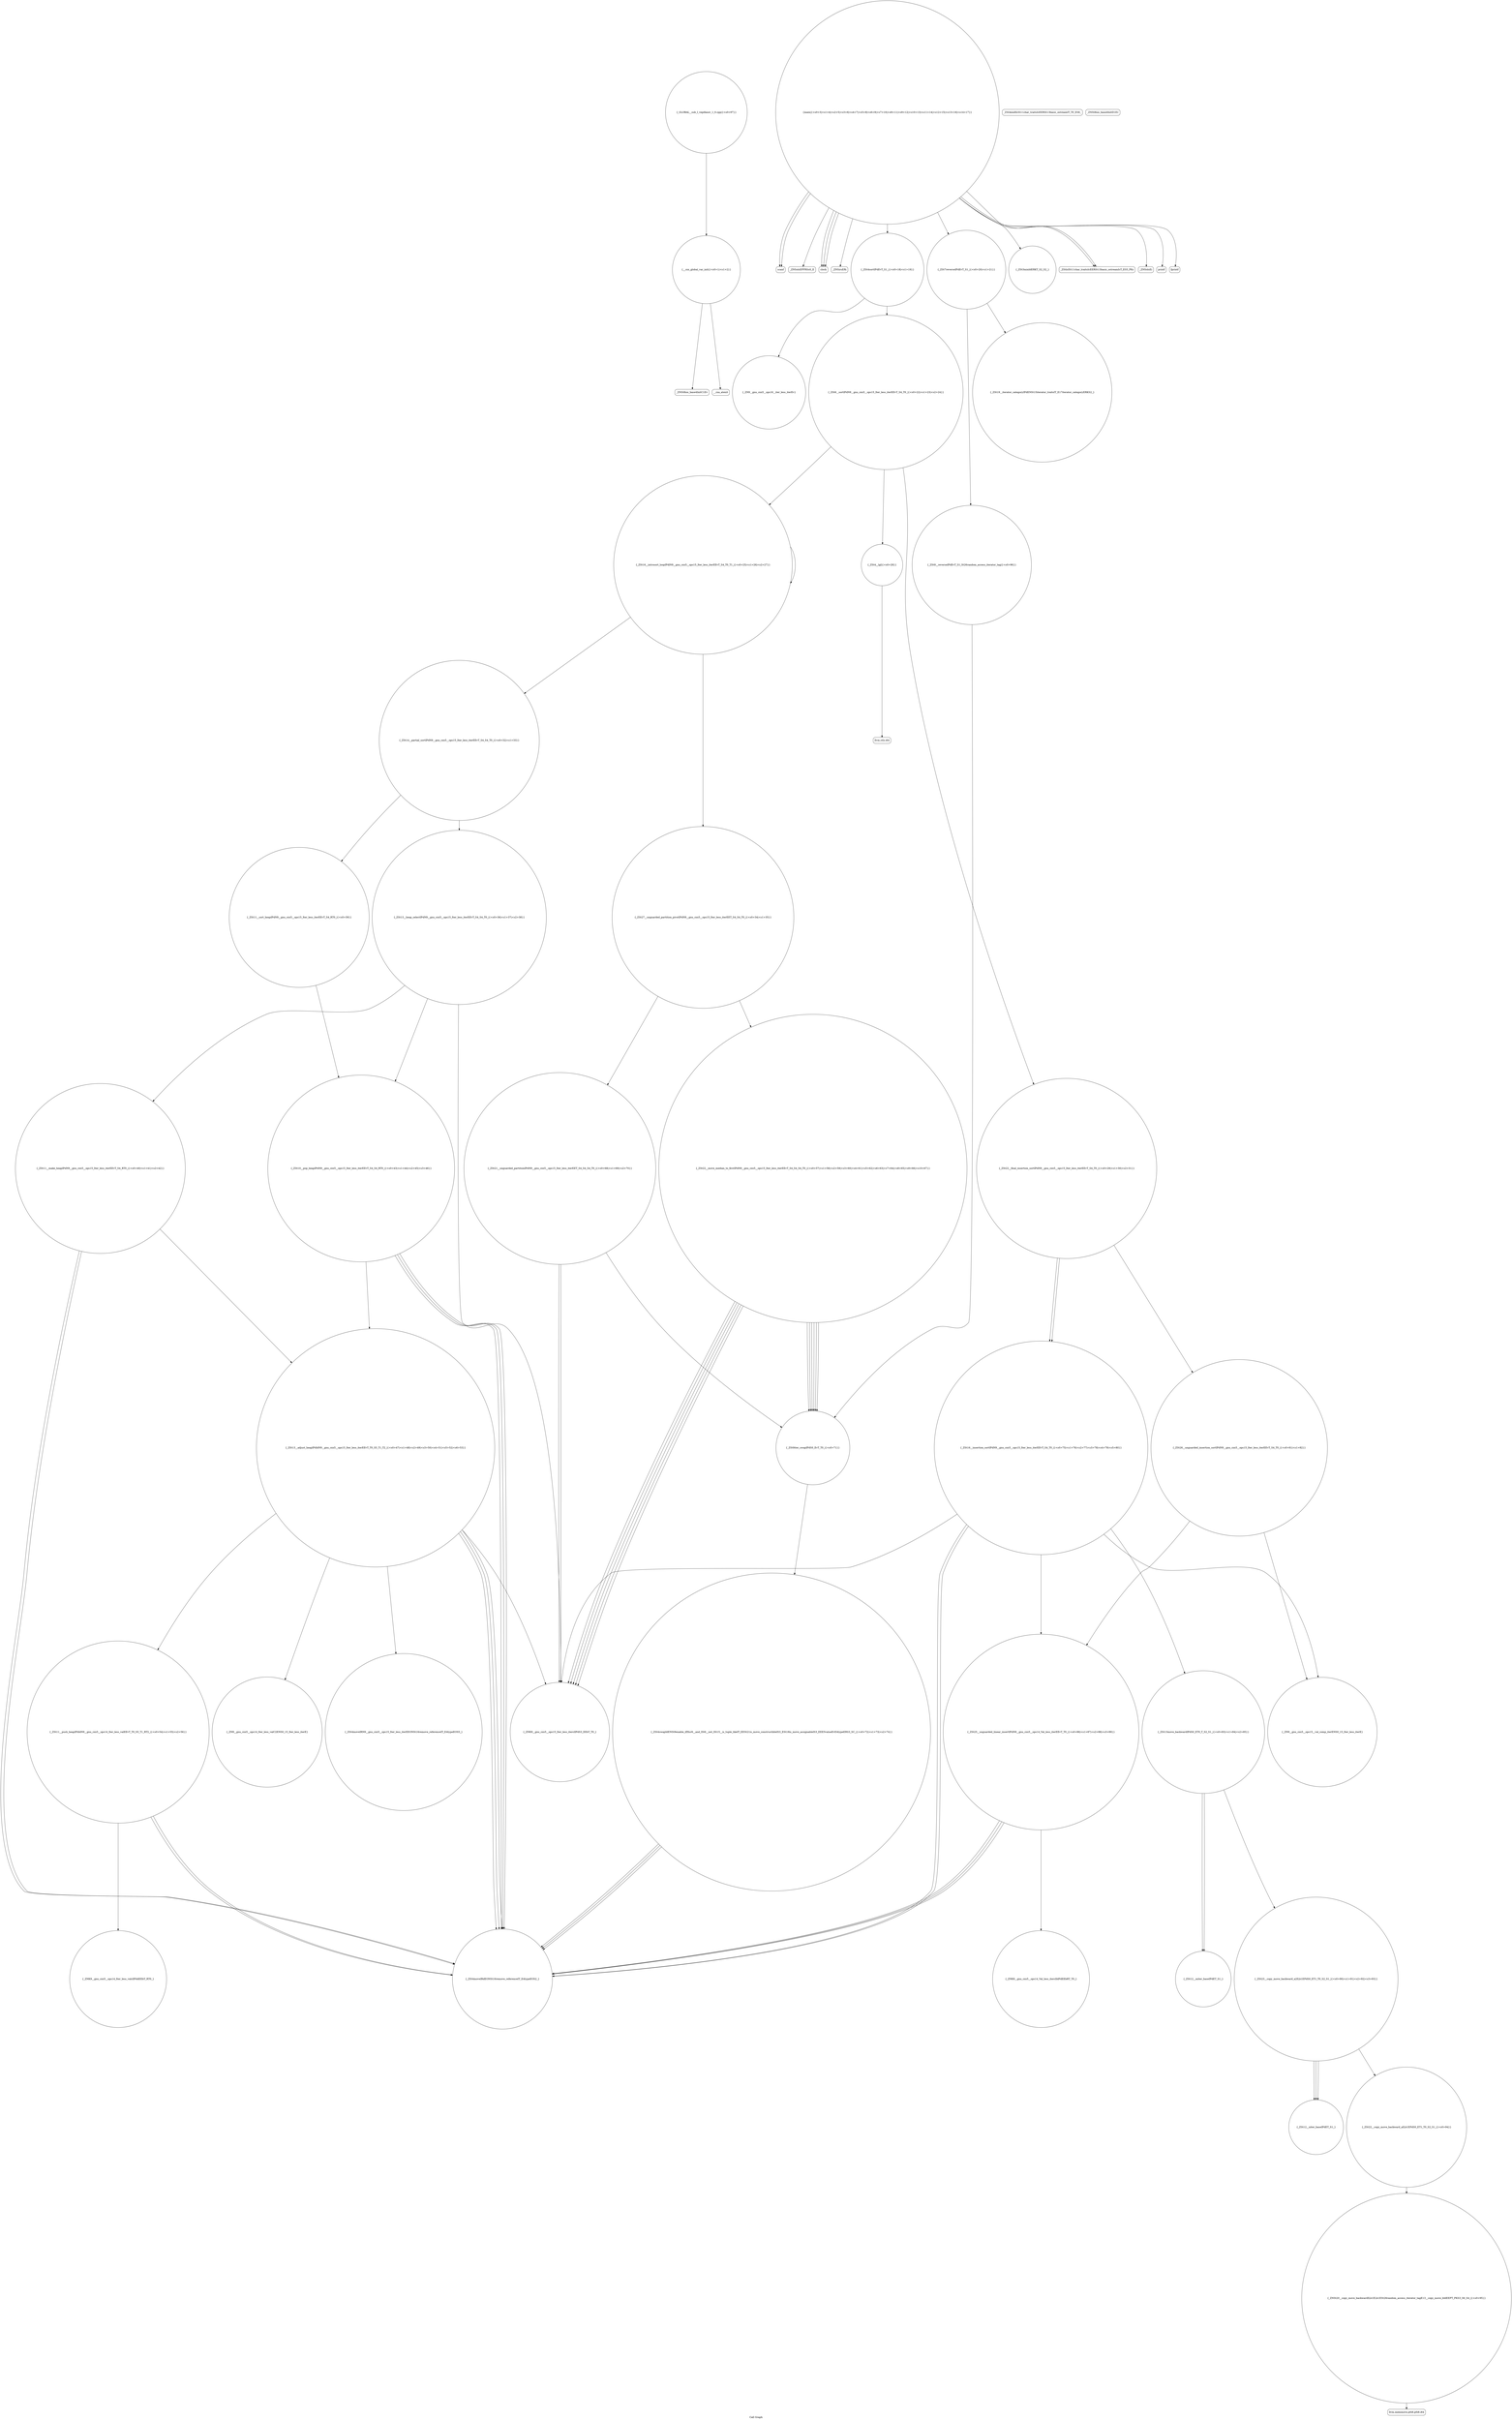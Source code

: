 digraph "Call Graph" {
	label="Call Graph";

	Node0x55f506293930 [shape=record,shape=circle,label="{__cxx_global_var_init|{<s0>1|<s1>2}}"];
	Node0x55f506293930:s0 -> Node0x55f5062939b0[color=black];
	Node0x55f506293930:s1 -> Node0x55f506293ab0[color=black];
	Node0x55f506294fb0 [shape=record,shape=circle,label="{_ZSt23__copy_move_backward_a2ILb1EPdS0_ET1_T0_S2_S1_|{<s0>90|<s1>91|<s2>92|<s3>93}}"];
	Node0x55f506294fb0:s0 -> Node0x55f506296150[color=black];
	Node0x55f506294fb0:s1 -> Node0x55f506296150[color=black];
	Node0x55f506294fb0:s2 -> Node0x55f506296150[color=black];
	Node0x55f506294fb0:s3 -> Node0x55f5062950b0[color=black];
	Node0x55f506293cb0 [shape=record,shape=Mrecord,label="{scanf}"];
	Node0x55f506296350 [shape=record,shape=circle,label="{_ZSt9__reverseIPdEvT_S1_St26random_access_iterator_tag|{<s0>96}}"];
	Node0x55f506296350:s0 -> Node0x55f506294bb0[color=black];
	Node0x55f506294030 [shape=record,shape=Mrecord,label="{_ZNSolsEPFRSoS_E}"];
	Node0x55f5062943b0 [shape=record,shape=circle,label="{_ZSt22__final_insertion_sortIPdN9__gnu_cxx5__ops15_Iter_less_iterEEvT_S4_T0_|{<s0>29|<s1>30|<s2>31}}"];
	Node0x55f5062943b0:s0 -> Node0x55f506294d30[color=black];
	Node0x55f5062943b0:s1 -> Node0x55f506294db0[color=black];
	Node0x55f5062943b0:s2 -> Node0x55f506294d30[color=black];
	Node0x55f506294730 [shape=record,shape=circle,label="{_ZSt10__pop_heapIPdN9__gnu_cxx5__ops15_Iter_less_iterEEvT_S4_S4_RT0_|{<s0>43|<s1>44|<s2>45|<s3>46}}"];
	Node0x55f506294730:s0 -> Node0x55f5062947b0[color=black];
	Node0x55f506294730:s1 -> Node0x55f5062947b0[color=black];
	Node0x55f506294730:s2 -> Node0x55f5062947b0[color=black];
	Node0x55f506294730:s3 -> Node0x55f506294830[color=black];
	Node0x55f506294ab0 [shape=record,shape=circle,label="{_ZSt22__move_median_to_firstIPdN9__gnu_cxx5__ops15_Iter_less_iterEEvT_S4_S4_S4_T0_|{<s0>57|<s1>58|<s2>59|<s3>60|<s4>61|<s5>62|<s6>63|<s7>64|<s8>65|<s9>66|<s10>67}}"];
	Node0x55f506294ab0:s0 -> Node0x55f5062946b0[color=black];
	Node0x55f506294ab0:s1 -> Node0x55f5062946b0[color=black];
	Node0x55f506294ab0:s2 -> Node0x55f506294bb0[color=black];
	Node0x55f506294ab0:s3 -> Node0x55f5062946b0[color=black];
	Node0x55f506294ab0:s4 -> Node0x55f506294bb0[color=black];
	Node0x55f506294ab0:s5 -> Node0x55f506294bb0[color=black];
	Node0x55f506294ab0:s6 -> Node0x55f5062946b0[color=black];
	Node0x55f506294ab0:s7 -> Node0x55f506294bb0[color=black];
	Node0x55f506294ab0:s8 -> Node0x55f5062946b0[color=black];
	Node0x55f506294ab0:s9 -> Node0x55f506294bb0[color=black];
	Node0x55f506294ab0:s10 -> Node0x55f506294bb0[color=black];
	Node0x55f506294e30 [shape=record,shape=circle,label="{_ZSt13move_backwardIPdS0_ET0_T_S2_S1_|{<s0>83|<s1>84|<s2>85}}"];
	Node0x55f506294e30:s0 -> Node0x55f506295030[color=black];
	Node0x55f506294e30:s1 -> Node0x55f506295030[color=black];
	Node0x55f506294e30:s2 -> Node0x55f506294fb0[color=black];
	Node0x55f506293b30 [shape=record,shape=circle,label="{main|{<s0>3|<s1>4|<s2>5|<s3>6|<s4>7|<s5>8|<s6>9|<s7>10|<s8>11|<s9>12|<s10>13|<s11>14|<s12>15|<s13>16|<s14>17}}"];
	Node0x55f506293b30:s0 -> Node0x55f506293bb0[color=black];
	Node0x55f506293b30:s1 -> Node0x55f506293bb0[color=black];
	Node0x55f506293b30:s2 -> Node0x55f506293c30[color=black];
	Node0x55f506293b30:s3 -> Node0x55f506293cb0[color=black];
	Node0x55f506293b30:s4 -> Node0x55f506293cb0[color=black];
	Node0x55f506293b30:s5 -> Node0x55f506293d30[color=black];
	Node0x55f506293b30:s6 -> Node0x55f506293db0[color=black];
	Node0x55f506293b30:s7 -> Node0x55f506293e30[color=black];
	Node0x55f506293b30:s8 -> Node0x55f506293eb0[color=black];
	Node0x55f506293b30:s9 -> Node0x55f506293f30[color=black];
	Node0x55f506293b30:s10 -> Node0x55f506293eb0[color=black];
	Node0x55f506293b30:s11 -> Node0x55f506293fb0[color=black];
	Node0x55f506293b30:s12 -> Node0x55f506294030[color=black];
	Node0x55f506293b30:s13 -> Node0x55f506293bb0[color=black];
	Node0x55f506293b30:s14 -> Node0x55f506294130[color=black];
	Node0x55f5062961d0 [shape=record,shape=circle,label="{_ZNSt20__copy_move_backwardILb1ELb1ESt26random_access_iterator_tagE13__copy_move_bIdEEPT_PKS3_S6_S4_|{<s0>95}}"];
	Node0x55f5062961d0:s0 -> Node0x55f506296250[color=black];
	Node0x55f506293eb0 [shape=record,shape=Mrecord,label="{_ZStlsISt11char_traitsIcEERSt13basic_ostreamIcT_ES5_PKc}"];
	Node0x55f506294230 [shape=record,shape=circle,label="{_ZN9__gnu_cxx5__ops16__iter_less_iterEv}"];
	Node0x55f5062945b0 [shape=record,shape=circle,label="{_ZSt11__sort_heapIPdN9__gnu_cxx5__ops15_Iter_less_iterEEvT_S4_RT0_|{<s0>39}}"];
	Node0x55f5062945b0:s0 -> Node0x55f506294730[color=black];
	Node0x55f506294930 [shape=record,shape=circle,label="{_ZN9__gnu_cxx5__ops14_Iter_less_valC2ENS0_15_Iter_less_iterE}"];
	Node0x55f506294cb0 [shape=record,shape=Mrecord,label="{llvm.ctlz.i64}"];
	Node0x55f5062939b0 [shape=record,shape=Mrecord,label="{_ZNSt8ios_base4InitC1Ev}"];
	Node0x55f506295030 [shape=record,shape=circle,label="{_ZSt12__miter_baseIPdET_S1_}"];
	Node0x55f506293d30 [shape=record,shape=circle,label="{_ZSt4sortIPdEvT_S1_|{<s0>18|<s1>19}}"];
	Node0x55f506293d30:s0 -> Node0x55f506294230[color=black];
	Node0x55f506293d30:s1 -> Node0x55f5062941b0[color=black];
	Node0x55f5062963d0 [shape=record,shape=circle,label="{_ZSt19__iterator_categoryIPdENSt15iterator_traitsIT_E17iterator_categoryERKS2_}"];
	Node0x55f5062940b0 [shape=record,shape=Mrecord,label="{_ZSt4endlIcSt11char_traitsIcEERSt13basic_ostreamIT_T0_ES6_}"];
	Node0x55f506294430 [shape=record,shape=circle,label="{_ZSt14__partial_sortIPdN9__gnu_cxx5__ops15_Iter_less_iterEEvT_S4_S4_T0_|{<s0>32|<s1>33}}"];
	Node0x55f506294430:s0 -> Node0x55f506294530[color=black];
	Node0x55f506294430:s1 -> Node0x55f5062945b0[color=black];
	Node0x55f5062947b0 [shape=record,shape=circle,label="{_ZSt4moveIRdEONSt16remove_referenceIT_E4typeEOS2_}"];
	Node0x55f506294b30 [shape=record,shape=circle,label="{_ZSt21__unguarded_partitionIPdN9__gnu_cxx5__ops15_Iter_less_iterEET_S4_S4_S4_T0_|{<s0>68|<s1>69|<s2>70}}"];
	Node0x55f506294b30:s0 -> Node0x55f5062946b0[color=black];
	Node0x55f506294b30:s1 -> Node0x55f5062946b0[color=black];
	Node0x55f506294b30:s2 -> Node0x55f506294bb0[color=black];
	Node0x55f506294eb0 [shape=record,shape=circle,label="{_ZSt25__unguarded_linear_insertIPdN9__gnu_cxx5__ops14_Val_less_iterEEvT_T0_|{<s0>86|<s1>87|<s2>88|<s3>89}}"];
	Node0x55f506294eb0:s0 -> Node0x55f5062947b0[color=black];
	Node0x55f506294eb0:s1 -> Node0x55f5062962d0[color=black];
	Node0x55f506294eb0:s2 -> Node0x55f5062947b0[color=black];
	Node0x55f506294eb0:s3 -> Node0x55f5062947b0[color=black];
	Node0x55f506293bb0 [shape=record,shape=Mrecord,label="{clock}"];
	Node0x55f506296250 [shape=record,shape=Mrecord,label="{llvm.memmove.p0i8.p0i8.i64}"];
	Node0x55f506293f30 [shape=record,shape=Mrecord,label="{_ZNSolsEi}"];
	Node0x55f5062942b0 [shape=record,shape=circle,label="{_ZSt16__introsort_loopIPdlN9__gnu_cxx5__ops15_Iter_less_iterEEvT_S4_T0_T1_|{<s0>25|<s1>26|<s2>27}}"];
	Node0x55f5062942b0:s0 -> Node0x55f506294430[color=black];
	Node0x55f5062942b0:s1 -> Node0x55f5062944b0[color=black];
	Node0x55f5062942b0:s2 -> Node0x55f5062942b0[color=black];
	Node0x55f506294630 [shape=record,shape=circle,label="{_ZSt11__make_heapIPdN9__gnu_cxx5__ops15_Iter_less_iterEEvT_S4_RT0_|{<s0>40|<s1>41|<s2>42}}"];
	Node0x55f506294630:s0 -> Node0x55f5062947b0[color=black];
	Node0x55f506294630:s1 -> Node0x55f5062947b0[color=black];
	Node0x55f506294630:s2 -> Node0x55f506294830[color=black];
	Node0x55f5062949b0 [shape=record,shape=circle,label="{_ZSt11__push_heapIPdldN9__gnu_cxx5__ops14_Iter_less_valEEvT_T0_S5_T1_RT2_|{<s0>54|<s1>55|<s2>56}}"];
	Node0x55f5062949b0:s0 -> Node0x55f506294a30[color=black];
	Node0x55f5062949b0:s1 -> Node0x55f5062947b0[color=black];
	Node0x55f5062949b0:s2 -> Node0x55f5062947b0[color=black];
	Node0x55f506294d30 [shape=record,shape=circle,label="{_ZSt16__insertion_sortIPdN9__gnu_cxx5__ops15_Iter_less_iterEEvT_S4_T0_|{<s0>75|<s1>76|<s2>77|<s3>78|<s4>79|<s5>80}}"];
	Node0x55f506294d30:s0 -> Node0x55f5062946b0[color=black];
	Node0x55f506294d30:s1 -> Node0x55f5062947b0[color=black];
	Node0x55f506294d30:s2 -> Node0x55f506294e30[color=black];
	Node0x55f506294d30:s3 -> Node0x55f5062947b0[color=black];
	Node0x55f506294d30:s4 -> Node0x55f506294f30[color=black];
	Node0x55f506294d30:s5 -> Node0x55f506294eb0[color=black];
	Node0x55f506293a30 [shape=record,shape=Mrecord,label="{_ZNSt8ios_base4InitD1Ev}"];
	Node0x55f5062950b0 [shape=record,shape=circle,label="{_ZSt22__copy_move_backward_aILb1EPdS0_ET1_T0_S2_S1_|{<s0>94}}"];
	Node0x55f5062950b0:s0 -> Node0x55f5062961d0[color=black];
	Node0x55f506293db0 [shape=record,shape=circle,label="{_ZSt7reverseIPdEvT_S1_|{<s0>20|<s1>21}}"];
	Node0x55f506293db0:s0 -> Node0x55f5062963d0[color=black];
	Node0x55f506293db0:s1 -> Node0x55f506296350[color=black];
	Node0x55f506296450 [shape=record,shape=circle,label="{_GLOBAL__sub_I_vepifanov_1_0.cpp|{<s0>97}}"];
	Node0x55f506296450:s0 -> Node0x55f506293930[color=black];
	Node0x55f506294130 [shape=record,shape=Mrecord,label="{fprintf}"];
	Node0x55f5062944b0 [shape=record,shape=circle,label="{_ZSt27__unguarded_partition_pivotIPdN9__gnu_cxx5__ops15_Iter_less_iterEET_S4_S4_T0_|{<s0>34|<s1>35}}"];
	Node0x55f5062944b0:s0 -> Node0x55f506294ab0[color=black];
	Node0x55f5062944b0:s1 -> Node0x55f506294b30[color=black];
	Node0x55f506294830 [shape=record,shape=circle,label="{_ZSt13__adjust_heapIPdldN9__gnu_cxx5__ops15_Iter_less_iterEEvT_T0_S5_T1_T2_|{<s0>47|<s1>48|<s2>49|<s3>50|<s4>51|<s5>52|<s6>53}}"];
	Node0x55f506294830:s0 -> Node0x55f5062946b0[color=black];
	Node0x55f506294830:s1 -> Node0x55f5062947b0[color=black];
	Node0x55f506294830:s2 -> Node0x55f5062947b0[color=black];
	Node0x55f506294830:s3 -> Node0x55f5062948b0[color=black];
	Node0x55f506294830:s4 -> Node0x55f506294930[color=black];
	Node0x55f506294830:s5 -> Node0x55f5062947b0[color=black];
	Node0x55f506294830:s6 -> Node0x55f5062949b0[color=black];
	Node0x55f506294bb0 [shape=record,shape=circle,label="{_ZSt9iter_swapIPdS0_EvT_T0_|{<s0>71}}"];
	Node0x55f506294bb0:s0 -> Node0x55f506294c30[color=black];
	Node0x55f506294f30 [shape=record,shape=circle,label="{_ZN9__gnu_cxx5__ops15__val_comp_iterENS0_15_Iter_less_iterE}"];
	Node0x55f506293c30 [shape=record,shape=Mrecord,label="{_ZNSirsERi}"];
	Node0x55f5062962d0 [shape=record,shape=circle,label="{_ZNK9__gnu_cxx5__ops14_Val_less_iterclIdPdEEbRT_T0_}"];
	Node0x55f506293fb0 [shape=record,shape=Mrecord,label="{printf}"];
	Node0x55f506294330 [shape=record,shape=circle,label="{_ZSt4__lgl|{<s0>28}}"];
	Node0x55f506294330:s0 -> Node0x55f506294cb0[color=black];
	Node0x55f5062946b0 [shape=record,shape=circle,label="{_ZNK9__gnu_cxx5__ops15_Iter_less_iterclIPdS3_EEbT_T0_}"];
	Node0x55f506294a30 [shape=record,shape=circle,label="{_ZNK9__gnu_cxx5__ops14_Iter_less_valclIPddEEbT_RT0_}"];
	Node0x55f506294db0 [shape=record,shape=circle,label="{_ZSt26__unguarded_insertion_sortIPdN9__gnu_cxx5__ops15_Iter_less_iterEEvT_S4_T0_|{<s0>81|<s1>82}}"];
	Node0x55f506294db0:s0 -> Node0x55f506294f30[color=black];
	Node0x55f506294db0:s1 -> Node0x55f506294eb0[color=black];
	Node0x55f506293ab0 [shape=record,shape=Mrecord,label="{__cxa_atexit}"];
	Node0x55f506296150 [shape=record,shape=circle,label="{_ZSt12__niter_baseIPdET_S1_}"];
	Node0x55f506293e30 [shape=record,shape=circle,label="{_ZSt3minIdERKT_S2_S2_}"];
	Node0x55f5062941b0 [shape=record,shape=circle,label="{_ZSt6__sortIPdN9__gnu_cxx5__ops15_Iter_less_iterEEvT_S4_T0_|{<s0>22|<s1>23|<s2>24}}"];
	Node0x55f5062941b0:s0 -> Node0x55f506294330[color=black];
	Node0x55f5062941b0:s1 -> Node0x55f5062942b0[color=black];
	Node0x55f5062941b0:s2 -> Node0x55f5062943b0[color=black];
	Node0x55f506294530 [shape=record,shape=circle,label="{_ZSt13__heap_selectIPdN9__gnu_cxx5__ops15_Iter_less_iterEEvT_S4_S4_T0_|{<s0>36|<s1>37|<s2>38}}"];
	Node0x55f506294530:s0 -> Node0x55f506294630[color=black];
	Node0x55f506294530:s1 -> Node0x55f5062946b0[color=black];
	Node0x55f506294530:s2 -> Node0x55f506294730[color=black];
	Node0x55f5062948b0 [shape=record,shape=circle,label="{_ZSt4moveIRN9__gnu_cxx5__ops15_Iter_less_iterEEONSt16remove_referenceIT_E4typeEOS5_}"];
	Node0x55f506294c30 [shape=record,shape=circle,label="{_ZSt4swapIdENSt9enable_ifIXsr6__and_ISt6__not_ISt15__is_tuple_likeIT_EESt21is_move_constructibleIS3_ESt18is_move_assignableIS3_EEE5valueEvE4typeERS3_SC_|{<s0>72|<s1>73|<s2>74}}"];
	Node0x55f506294c30:s0 -> Node0x55f5062947b0[color=black];
	Node0x55f506294c30:s1 -> Node0x55f5062947b0[color=black];
	Node0x55f506294c30:s2 -> Node0x55f5062947b0[color=black];
}
